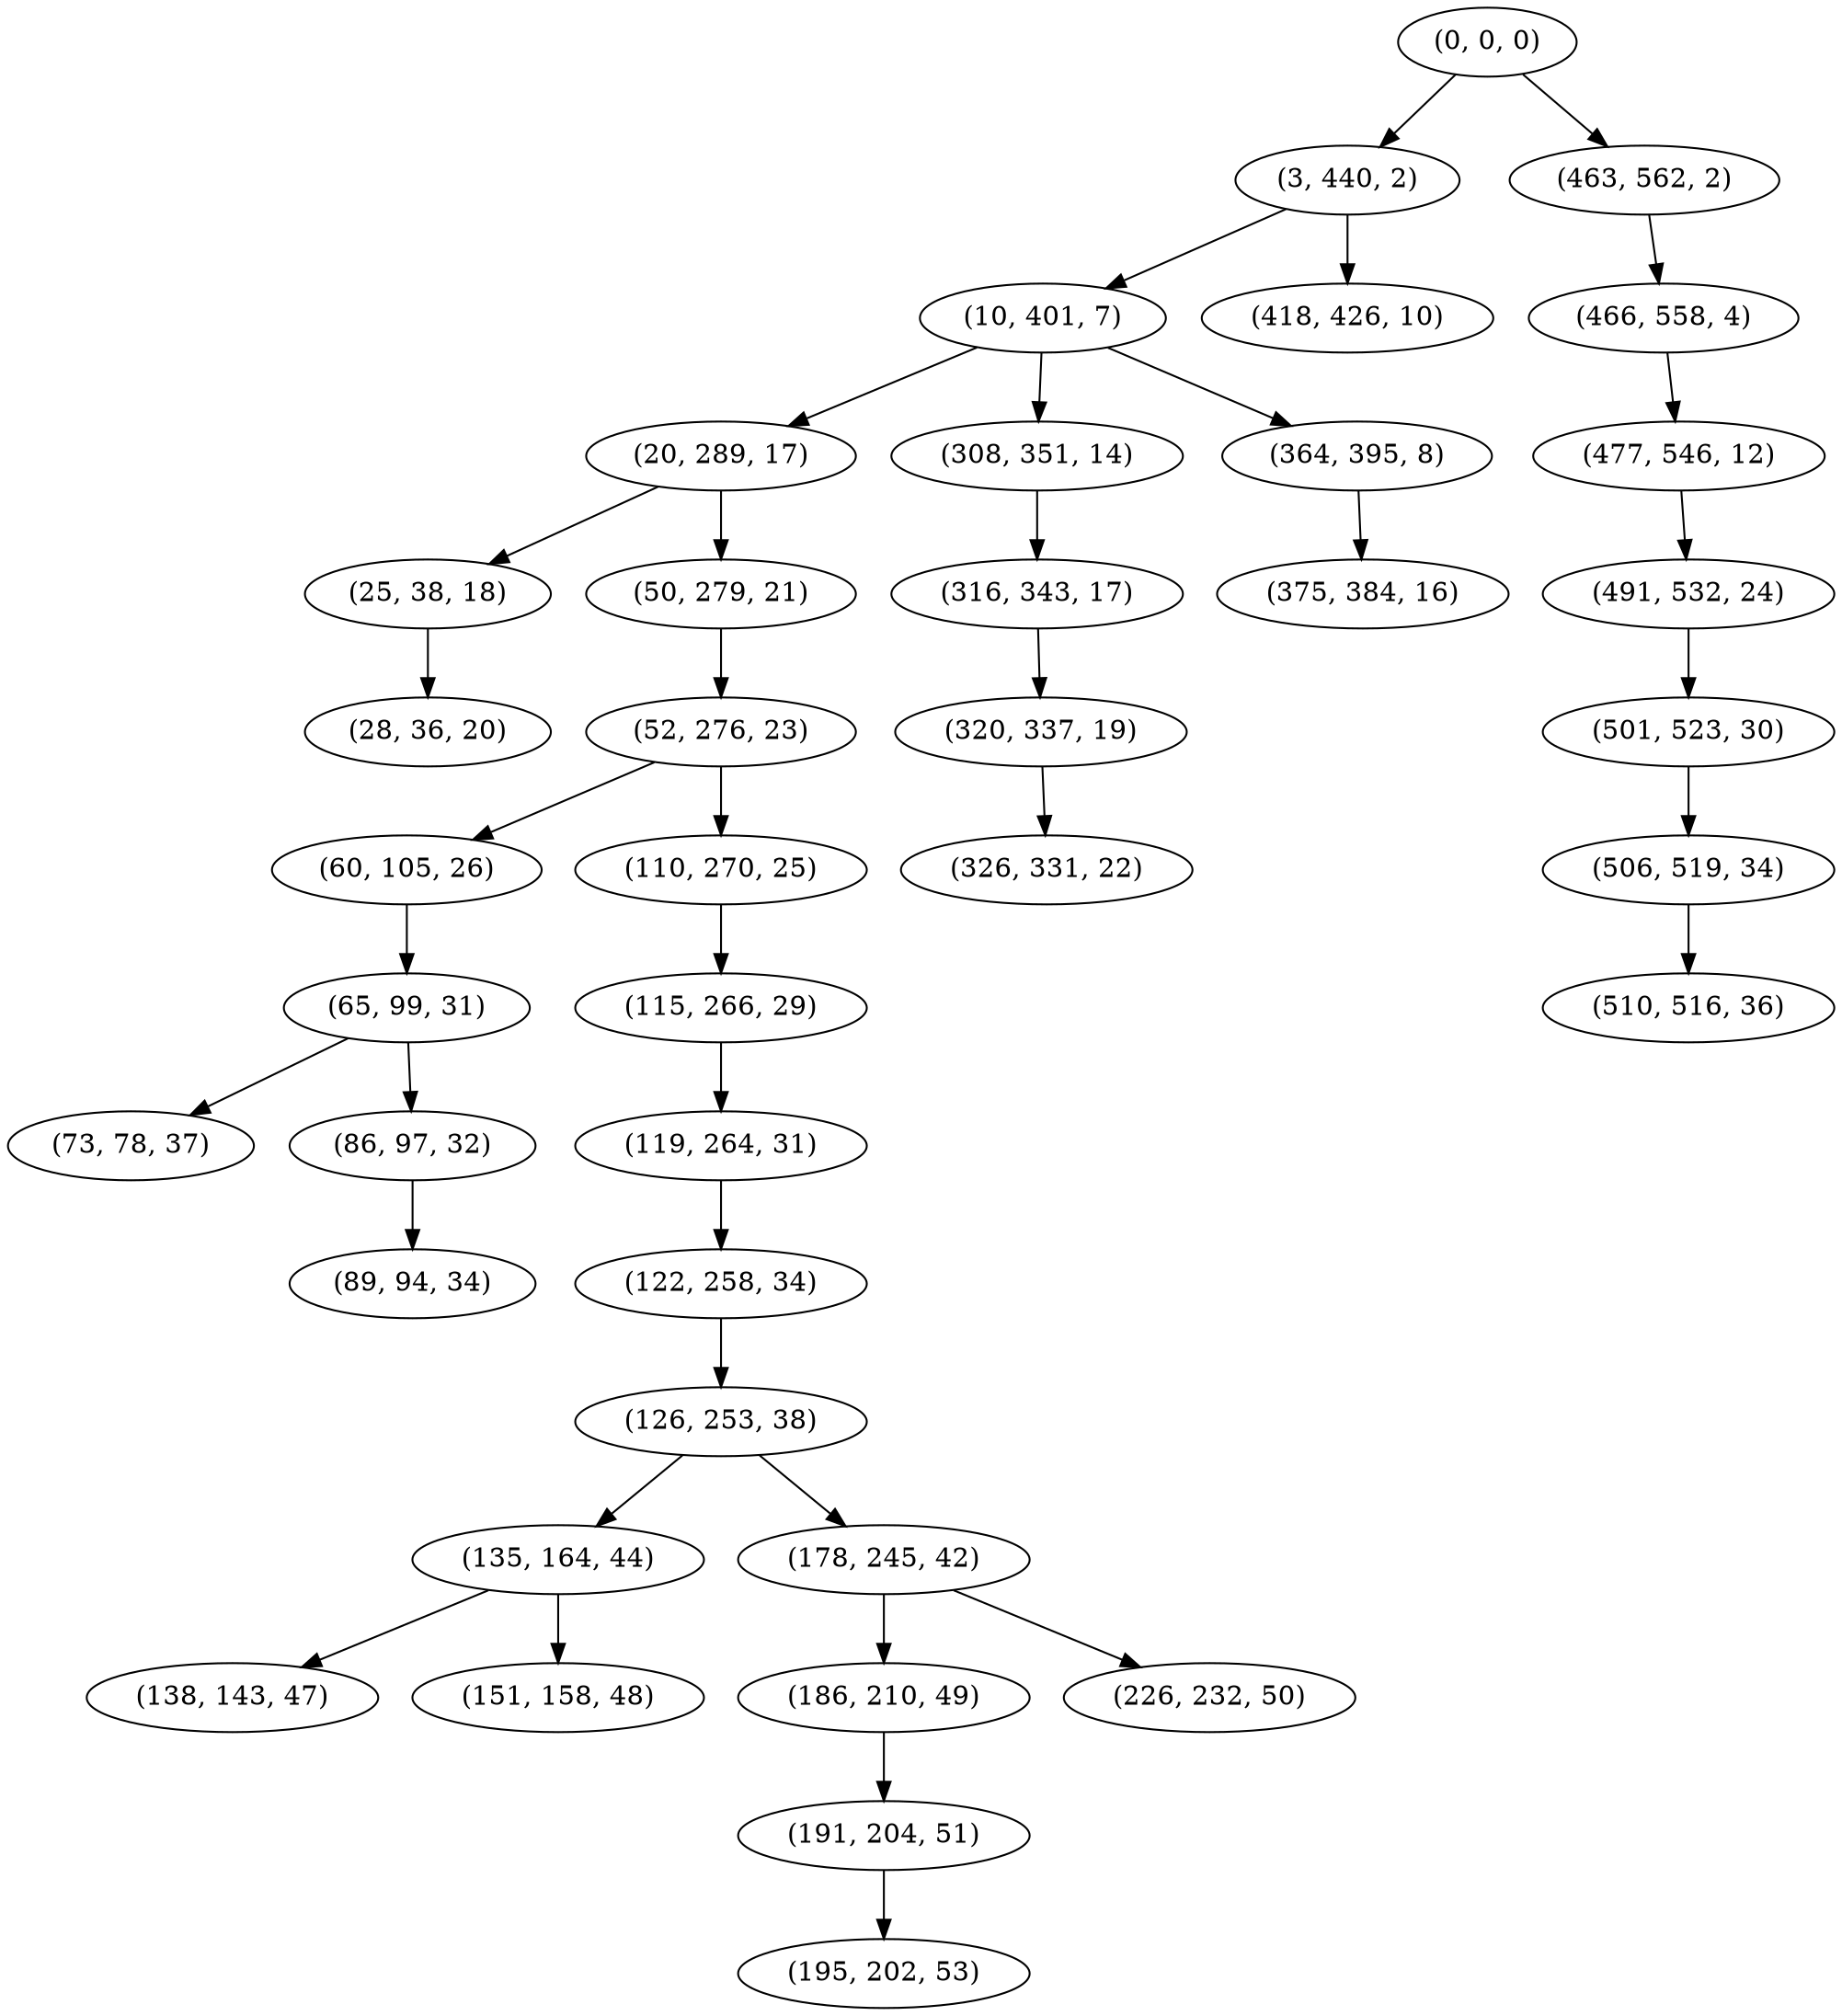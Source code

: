 digraph tree {
    "(0, 0, 0)";
    "(3, 440, 2)";
    "(10, 401, 7)";
    "(20, 289, 17)";
    "(25, 38, 18)";
    "(28, 36, 20)";
    "(50, 279, 21)";
    "(52, 276, 23)";
    "(60, 105, 26)";
    "(65, 99, 31)";
    "(73, 78, 37)";
    "(86, 97, 32)";
    "(89, 94, 34)";
    "(110, 270, 25)";
    "(115, 266, 29)";
    "(119, 264, 31)";
    "(122, 258, 34)";
    "(126, 253, 38)";
    "(135, 164, 44)";
    "(138, 143, 47)";
    "(151, 158, 48)";
    "(178, 245, 42)";
    "(186, 210, 49)";
    "(191, 204, 51)";
    "(195, 202, 53)";
    "(226, 232, 50)";
    "(308, 351, 14)";
    "(316, 343, 17)";
    "(320, 337, 19)";
    "(326, 331, 22)";
    "(364, 395, 8)";
    "(375, 384, 16)";
    "(418, 426, 10)";
    "(463, 562, 2)";
    "(466, 558, 4)";
    "(477, 546, 12)";
    "(491, 532, 24)";
    "(501, 523, 30)";
    "(506, 519, 34)";
    "(510, 516, 36)";
    "(0, 0, 0)" -> "(3, 440, 2)";
    "(0, 0, 0)" -> "(463, 562, 2)";
    "(3, 440, 2)" -> "(10, 401, 7)";
    "(3, 440, 2)" -> "(418, 426, 10)";
    "(10, 401, 7)" -> "(20, 289, 17)";
    "(10, 401, 7)" -> "(308, 351, 14)";
    "(10, 401, 7)" -> "(364, 395, 8)";
    "(20, 289, 17)" -> "(25, 38, 18)";
    "(20, 289, 17)" -> "(50, 279, 21)";
    "(25, 38, 18)" -> "(28, 36, 20)";
    "(50, 279, 21)" -> "(52, 276, 23)";
    "(52, 276, 23)" -> "(60, 105, 26)";
    "(52, 276, 23)" -> "(110, 270, 25)";
    "(60, 105, 26)" -> "(65, 99, 31)";
    "(65, 99, 31)" -> "(73, 78, 37)";
    "(65, 99, 31)" -> "(86, 97, 32)";
    "(86, 97, 32)" -> "(89, 94, 34)";
    "(110, 270, 25)" -> "(115, 266, 29)";
    "(115, 266, 29)" -> "(119, 264, 31)";
    "(119, 264, 31)" -> "(122, 258, 34)";
    "(122, 258, 34)" -> "(126, 253, 38)";
    "(126, 253, 38)" -> "(135, 164, 44)";
    "(126, 253, 38)" -> "(178, 245, 42)";
    "(135, 164, 44)" -> "(138, 143, 47)";
    "(135, 164, 44)" -> "(151, 158, 48)";
    "(178, 245, 42)" -> "(186, 210, 49)";
    "(178, 245, 42)" -> "(226, 232, 50)";
    "(186, 210, 49)" -> "(191, 204, 51)";
    "(191, 204, 51)" -> "(195, 202, 53)";
    "(308, 351, 14)" -> "(316, 343, 17)";
    "(316, 343, 17)" -> "(320, 337, 19)";
    "(320, 337, 19)" -> "(326, 331, 22)";
    "(364, 395, 8)" -> "(375, 384, 16)";
    "(463, 562, 2)" -> "(466, 558, 4)";
    "(466, 558, 4)" -> "(477, 546, 12)";
    "(477, 546, 12)" -> "(491, 532, 24)";
    "(491, 532, 24)" -> "(501, 523, 30)";
    "(501, 523, 30)" -> "(506, 519, 34)";
    "(506, 519, 34)" -> "(510, 516, 36)";
}
